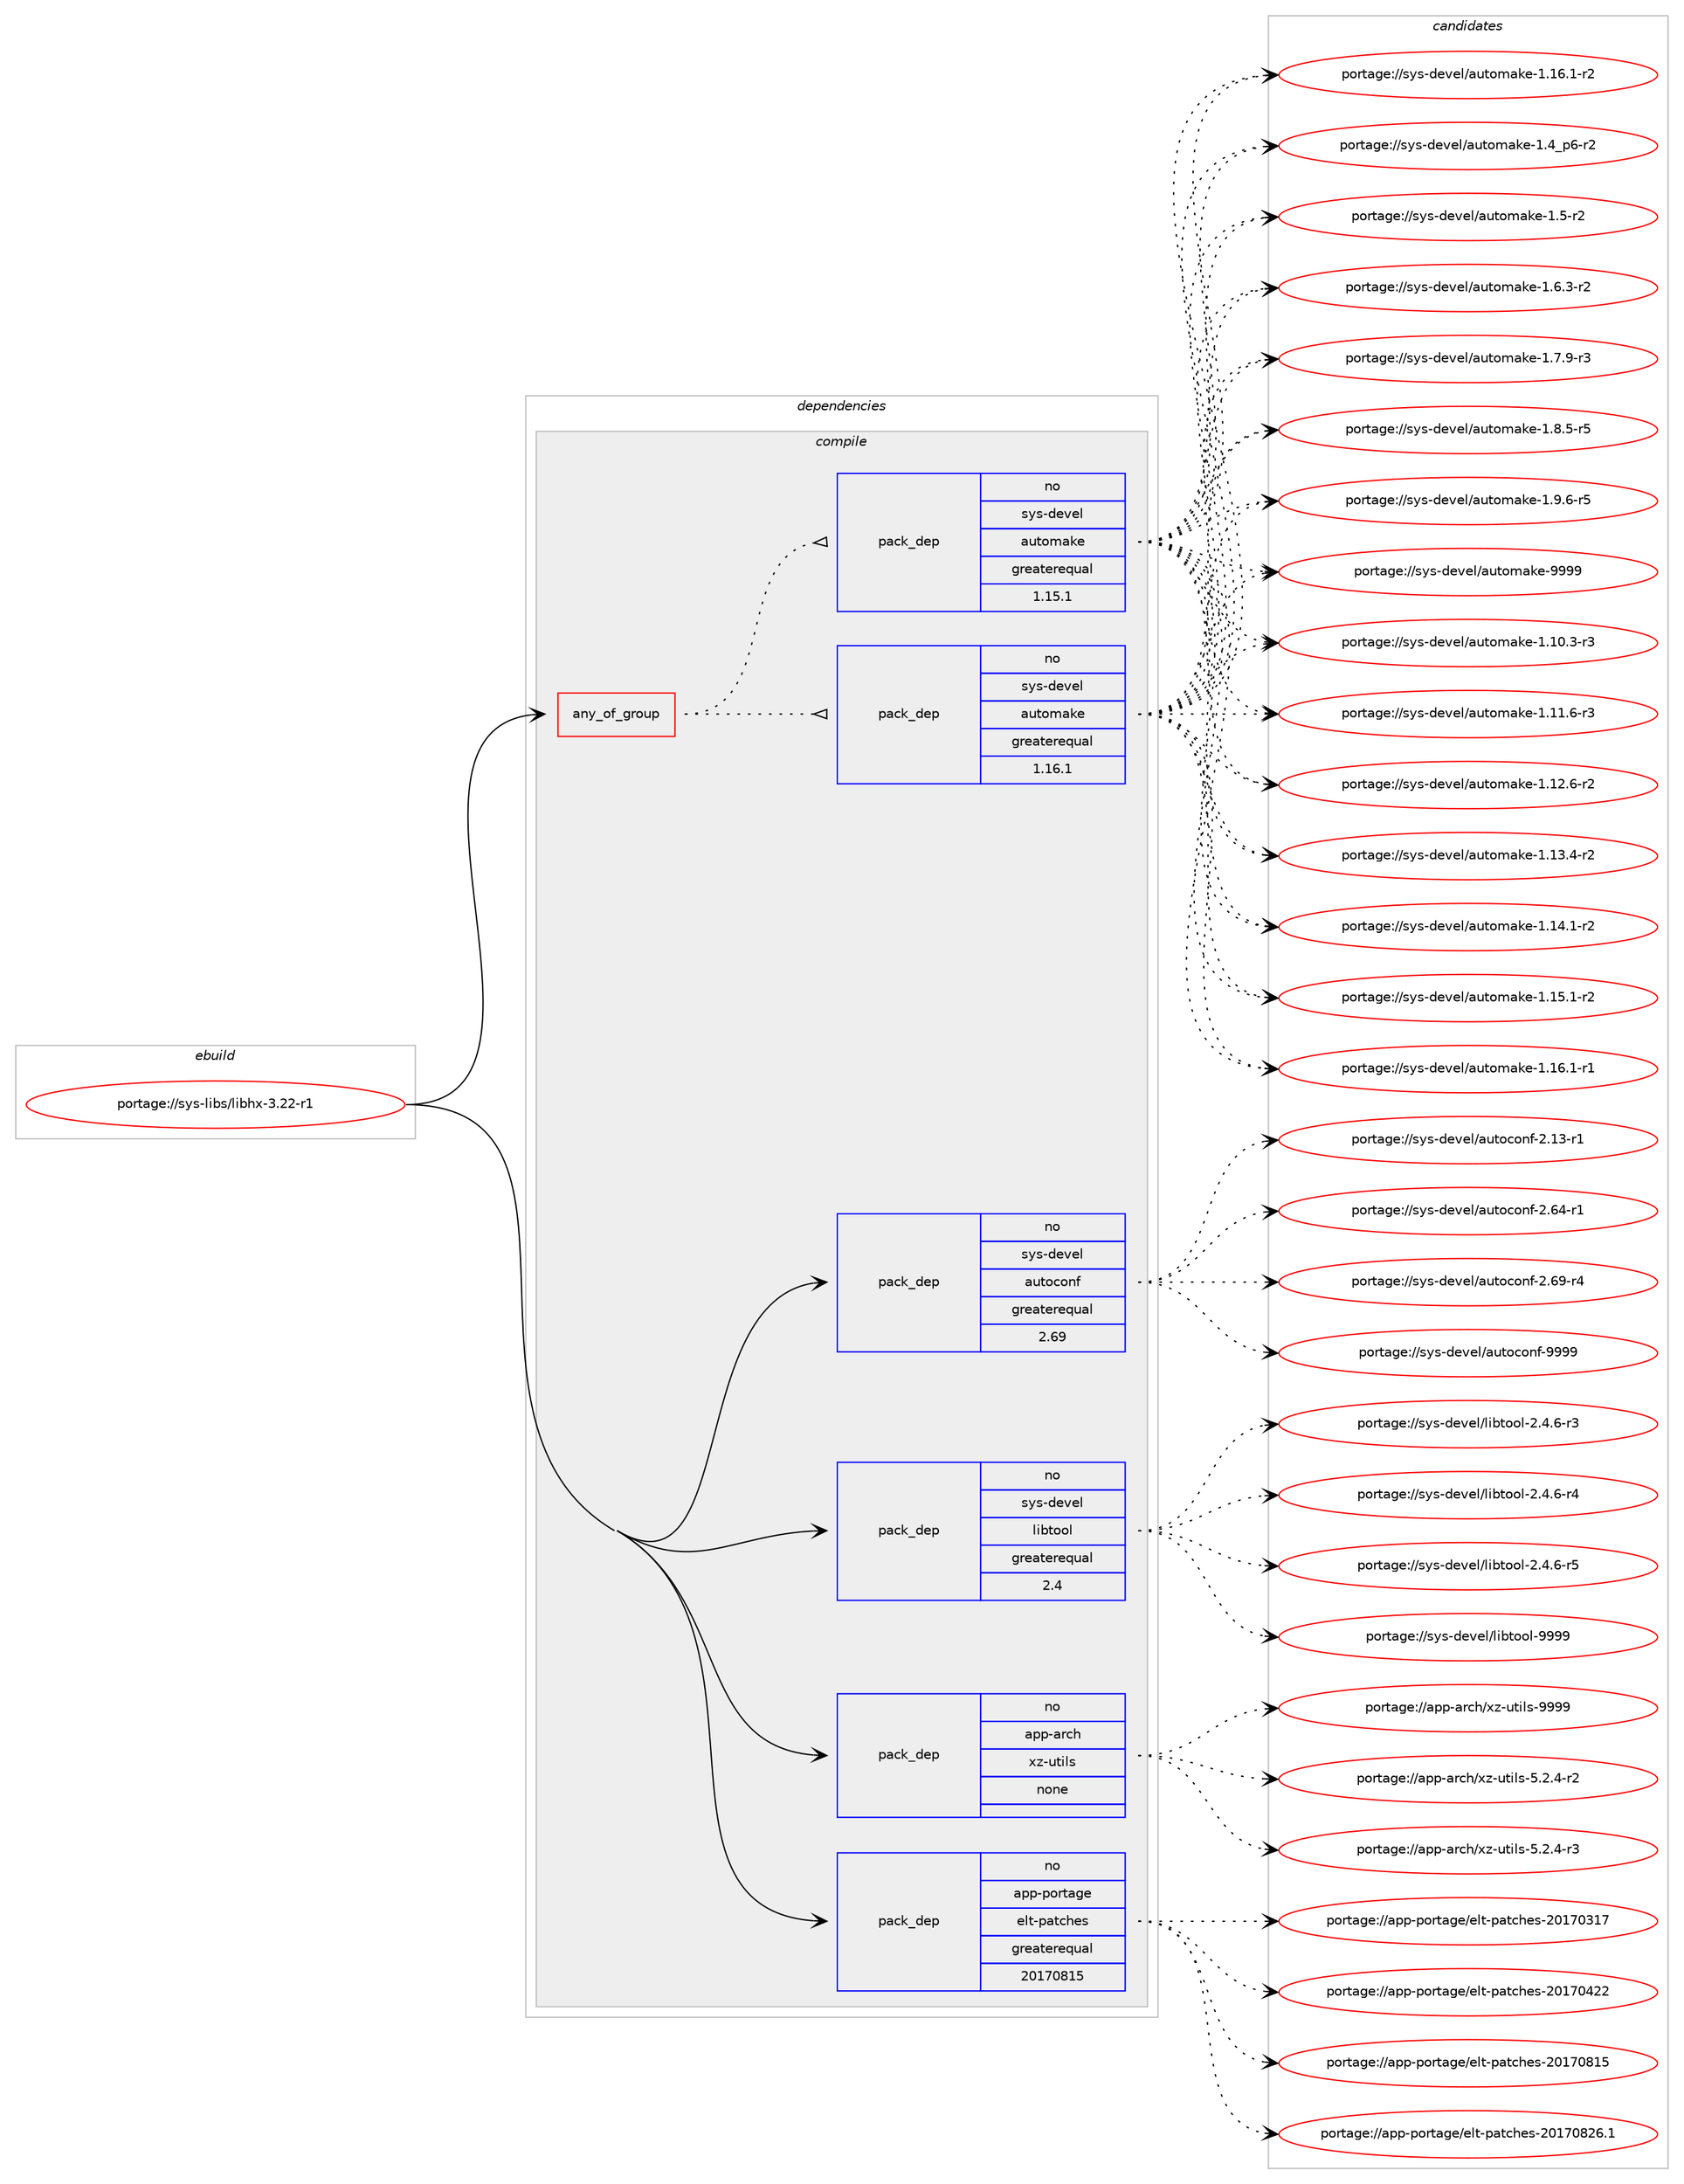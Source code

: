 digraph prolog {

# *************
# Graph options
# *************

newrank=true;
concentrate=true;
compound=true;
graph [rankdir=LR,fontname=Helvetica,fontsize=10,ranksep=1.5];#, ranksep=2.5, nodesep=0.2];
edge  [arrowhead=vee];
node  [fontname=Helvetica,fontsize=10];

# **********
# The ebuild
# **********

subgraph cluster_leftcol {
color=gray;
rank=same;
label=<<i>ebuild</i>>;
id [label="portage://sys-libs/libhx-3.22-r1", color=red, width=4, href="../sys-libs/libhx-3.22-r1.svg"];
}

# ****************
# The dependencies
# ****************

subgraph cluster_midcol {
color=gray;
label=<<i>dependencies</i>>;
subgraph cluster_compile {
fillcolor="#eeeeee";
style=filled;
label=<<i>compile</i>>;
subgraph any7017 {
dependency431405 [label=<<TABLE BORDER="0" CELLBORDER="1" CELLSPACING="0" CELLPADDING="4"><TR><TD CELLPADDING="10">any_of_group</TD></TR></TABLE>>, shape=none, color=red];subgraph pack319794 {
dependency431406 [label=<<TABLE BORDER="0" CELLBORDER="1" CELLSPACING="0" CELLPADDING="4" WIDTH="220"><TR><TD ROWSPAN="6" CELLPADDING="30">pack_dep</TD></TR><TR><TD WIDTH="110">no</TD></TR><TR><TD>sys-devel</TD></TR><TR><TD>automake</TD></TR><TR><TD>greaterequal</TD></TR><TR><TD>1.16.1</TD></TR></TABLE>>, shape=none, color=blue];
}
dependency431405:e -> dependency431406:w [weight=20,style="dotted",arrowhead="oinv"];
subgraph pack319795 {
dependency431407 [label=<<TABLE BORDER="0" CELLBORDER="1" CELLSPACING="0" CELLPADDING="4" WIDTH="220"><TR><TD ROWSPAN="6" CELLPADDING="30">pack_dep</TD></TR><TR><TD WIDTH="110">no</TD></TR><TR><TD>sys-devel</TD></TR><TR><TD>automake</TD></TR><TR><TD>greaterequal</TD></TR><TR><TD>1.15.1</TD></TR></TABLE>>, shape=none, color=blue];
}
dependency431405:e -> dependency431407:w [weight=20,style="dotted",arrowhead="oinv"];
}
id:e -> dependency431405:w [weight=20,style="solid",arrowhead="vee"];
subgraph pack319796 {
dependency431408 [label=<<TABLE BORDER="0" CELLBORDER="1" CELLSPACING="0" CELLPADDING="4" WIDTH="220"><TR><TD ROWSPAN="6" CELLPADDING="30">pack_dep</TD></TR><TR><TD WIDTH="110">no</TD></TR><TR><TD>app-arch</TD></TR><TR><TD>xz-utils</TD></TR><TR><TD>none</TD></TR><TR><TD></TD></TR></TABLE>>, shape=none, color=blue];
}
id:e -> dependency431408:w [weight=20,style="solid",arrowhead="vee"];
subgraph pack319797 {
dependency431409 [label=<<TABLE BORDER="0" CELLBORDER="1" CELLSPACING="0" CELLPADDING="4" WIDTH="220"><TR><TD ROWSPAN="6" CELLPADDING="30">pack_dep</TD></TR><TR><TD WIDTH="110">no</TD></TR><TR><TD>app-portage</TD></TR><TR><TD>elt-patches</TD></TR><TR><TD>greaterequal</TD></TR><TR><TD>20170815</TD></TR></TABLE>>, shape=none, color=blue];
}
id:e -> dependency431409:w [weight=20,style="solid",arrowhead="vee"];
subgraph pack319798 {
dependency431410 [label=<<TABLE BORDER="0" CELLBORDER="1" CELLSPACING="0" CELLPADDING="4" WIDTH="220"><TR><TD ROWSPAN="6" CELLPADDING="30">pack_dep</TD></TR><TR><TD WIDTH="110">no</TD></TR><TR><TD>sys-devel</TD></TR><TR><TD>autoconf</TD></TR><TR><TD>greaterequal</TD></TR><TR><TD>2.69</TD></TR></TABLE>>, shape=none, color=blue];
}
id:e -> dependency431410:w [weight=20,style="solid",arrowhead="vee"];
subgraph pack319799 {
dependency431411 [label=<<TABLE BORDER="0" CELLBORDER="1" CELLSPACING="0" CELLPADDING="4" WIDTH="220"><TR><TD ROWSPAN="6" CELLPADDING="30">pack_dep</TD></TR><TR><TD WIDTH="110">no</TD></TR><TR><TD>sys-devel</TD></TR><TR><TD>libtool</TD></TR><TR><TD>greaterequal</TD></TR><TR><TD>2.4</TD></TR></TABLE>>, shape=none, color=blue];
}
id:e -> dependency431411:w [weight=20,style="solid",arrowhead="vee"];
}
subgraph cluster_compileandrun {
fillcolor="#eeeeee";
style=filled;
label=<<i>compile and run</i>>;
}
subgraph cluster_run {
fillcolor="#eeeeee";
style=filled;
label=<<i>run</i>>;
}
}

# **************
# The candidates
# **************

subgraph cluster_choices {
rank=same;
color=gray;
label=<<i>candidates</i>>;

subgraph choice319794 {
color=black;
nodesep=1;
choiceportage11512111545100101118101108479711711611110997107101454946494846514511451 [label="portage://sys-devel/automake-1.10.3-r3", color=red, width=4,href="../sys-devel/automake-1.10.3-r3.svg"];
choiceportage11512111545100101118101108479711711611110997107101454946494946544511451 [label="portage://sys-devel/automake-1.11.6-r3", color=red, width=4,href="../sys-devel/automake-1.11.6-r3.svg"];
choiceportage11512111545100101118101108479711711611110997107101454946495046544511450 [label="portage://sys-devel/automake-1.12.6-r2", color=red, width=4,href="../sys-devel/automake-1.12.6-r2.svg"];
choiceportage11512111545100101118101108479711711611110997107101454946495146524511450 [label="portage://sys-devel/automake-1.13.4-r2", color=red, width=4,href="../sys-devel/automake-1.13.4-r2.svg"];
choiceportage11512111545100101118101108479711711611110997107101454946495246494511450 [label="portage://sys-devel/automake-1.14.1-r2", color=red, width=4,href="../sys-devel/automake-1.14.1-r2.svg"];
choiceportage11512111545100101118101108479711711611110997107101454946495346494511450 [label="portage://sys-devel/automake-1.15.1-r2", color=red, width=4,href="../sys-devel/automake-1.15.1-r2.svg"];
choiceportage11512111545100101118101108479711711611110997107101454946495446494511449 [label="portage://sys-devel/automake-1.16.1-r1", color=red, width=4,href="../sys-devel/automake-1.16.1-r1.svg"];
choiceportage11512111545100101118101108479711711611110997107101454946495446494511450 [label="portage://sys-devel/automake-1.16.1-r2", color=red, width=4,href="../sys-devel/automake-1.16.1-r2.svg"];
choiceportage115121115451001011181011084797117116111109971071014549465295112544511450 [label="portage://sys-devel/automake-1.4_p6-r2", color=red, width=4,href="../sys-devel/automake-1.4_p6-r2.svg"];
choiceportage11512111545100101118101108479711711611110997107101454946534511450 [label="portage://sys-devel/automake-1.5-r2", color=red, width=4,href="../sys-devel/automake-1.5-r2.svg"];
choiceportage115121115451001011181011084797117116111109971071014549465446514511450 [label="portage://sys-devel/automake-1.6.3-r2", color=red, width=4,href="../sys-devel/automake-1.6.3-r2.svg"];
choiceportage115121115451001011181011084797117116111109971071014549465546574511451 [label="portage://sys-devel/automake-1.7.9-r3", color=red, width=4,href="../sys-devel/automake-1.7.9-r3.svg"];
choiceportage115121115451001011181011084797117116111109971071014549465646534511453 [label="portage://sys-devel/automake-1.8.5-r5", color=red, width=4,href="../sys-devel/automake-1.8.5-r5.svg"];
choiceportage115121115451001011181011084797117116111109971071014549465746544511453 [label="portage://sys-devel/automake-1.9.6-r5", color=red, width=4,href="../sys-devel/automake-1.9.6-r5.svg"];
choiceportage115121115451001011181011084797117116111109971071014557575757 [label="portage://sys-devel/automake-9999", color=red, width=4,href="../sys-devel/automake-9999.svg"];
dependency431406:e -> choiceportage11512111545100101118101108479711711611110997107101454946494846514511451:w [style=dotted,weight="100"];
dependency431406:e -> choiceportage11512111545100101118101108479711711611110997107101454946494946544511451:w [style=dotted,weight="100"];
dependency431406:e -> choiceportage11512111545100101118101108479711711611110997107101454946495046544511450:w [style=dotted,weight="100"];
dependency431406:e -> choiceportage11512111545100101118101108479711711611110997107101454946495146524511450:w [style=dotted,weight="100"];
dependency431406:e -> choiceportage11512111545100101118101108479711711611110997107101454946495246494511450:w [style=dotted,weight="100"];
dependency431406:e -> choiceportage11512111545100101118101108479711711611110997107101454946495346494511450:w [style=dotted,weight="100"];
dependency431406:e -> choiceportage11512111545100101118101108479711711611110997107101454946495446494511449:w [style=dotted,weight="100"];
dependency431406:e -> choiceportage11512111545100101118101108479711711611110997107101454946495446494511450:w [style=dotted,weight="100"];
dependency431406:e -> choiceportage115121115451001011181011084797117116111109971071014549465295112544511450:w [style=dotted,weight="100"];
dependency431406:e -> choiceportage11512111545100101118101108479711711611110997107101454946534511450:w [style=dotted,weight="100"];
dependency431406:e -> choiceportage115121115451001011181011084797117116111109971071014549465446514511450:w [style=dotted,weight="100"];
dependency431406:e -> choiceportage115121115451001011181011084797117116111109971071014549465546574511451:w [style=dotted,weight="100"];
dependency431406:e -> choiceportage115121115451001011181011084797117116111109971071014549465646534511453:w [style=dotted,weight="100"];
dependency431406:e -> choiceportage115121115451001011181011084797117116111109971071014549465746544511453:w [style=dotted,weight="100"];
dependency431406:e -> choiceportage115121115451001011181011084797117116111109971071014557575757:w [style=dotted,weight="100"];
}
subgraph choice319795 {
color=black;
nodesep=1;
choiceportage11512111545100101118101108479711711611110997107101454946494846514511451 [label="portage://sys-devel/automake-1.10.3-r3", color=red, width=4,href="../sys-devel/automake-1.10.3-r3.svg"];
choiceportage11512111545100101118101108479711711611110997107101454946494946544511451 [label="portage://sys-devel/automake-1.11.6-r3", color=red, width=4,href="../sys-devel/automake-1.11.6-r3.svg"];
choiceportage11512111545100101118101108479711711611110997107101454946495046544511450 [label="portage://sys-devel/automake-1.12.6-r2", color=red, width=4,href="../sys-devel/automake-1.12.6-r2.svg"];
choiceportage11512111545100101118101108479711711611110997107101454946495146524511450 [label="portage://sys-devel/automake-1.13.4-r2", color=red, width=4,href="../sys-devel/automake-1.13.4-r2.svg"];
choiceportage11512111545100101118101108479711711611110997107101454946495246494511450 [label="portage://sys-devel/automake-1.14.1-r2", color=red, width=4,href="../sys-devel/automake-1.14.1-r2.svg"];
choiceportage11512111545100101118101108479711711611110997107101454946495346494511450 [label="portage://sys-devel/automake-1.15.1-r2", color=red, width=4,href="../sys-devel/automake-1.15.1-r2.svg"];
choiceportage11512111545100101118101108479711711611110997107101454946495446494511449 [label="portage://sys-devel/automake-1.16.1-r1", color=red, width=4,href="../sys-devel/automake-1.16.1-r1.svg"];
choiceportage11512111545100101118101108479711711611110997107101454946495446494511450 [label="portage://sys-devel/automake-1.16.1-r2", color=red, width=4,href="../sys-devel/automake-1.16.1-r2.svg"];
choiceportage115121115451001011181011084797117116111109971071014549465295112544511450 [label="portage://sys-devel/automake-1.4_p6-r2", color=red, width=4,href="../sys-devel/automake-1.4_p6-r2.svg"];
choiceportage11512111545100101118101108479711711611110997107101454946534511450 [label="portage://sys-devel/automake-1.5-r2", color=red, width=4,href="../sys-devel/automake-1.5-r2.svg"];
choiceportage115121115451001011181011084797117116111109971071014549465446514511450 [label="portage://sys-devel/automake-1.6.3-r2", color=red, width=4,href="../sys-devel/automake-1.6.3-r2.svg"];
choiceportage115121115451001011181011084797117116111109971071014549465546574511451 [label="portage://sys-devel/automake-1.7.9-r3", color=red, width=4,href="../sys-devel/automake-1.7.9-r3.svg"];
choiceportage115121115451001011181011084797117116111109971071014549465646534511453 [label="portage://sys-devel/automake-1.8.5-r5", color=red, width=4,href="../sys-devel/automake-1.8.5-r5.svg"];
choiceportage115121115451001011181011084797117116111109971071014549465746544511453 [label="portage://sys-devel/automake-1.9.6-r5", color=red, width=4,href="../sys-devel/automake-1.9.6-r5.svg"];
choiceportage115121115451001011181011084797117116111109971071014557575757 [label="portage://sys-devel/automake-9999", color=red, width=4,href="../sys-devel/automake-9999.svg"];
dependency431407:e -> choiceportage11512111545100101118101108479711711611110997107101454946494846514511451:w [style=dotted,weight="100"];
dependency431407:e -> choiceportage11512111545100101118101108479711711611110997107101454946494946544511451:w [style=dotted,weight="100"];
dependency431407:e -> choiceportage11512111545100101118101108479711711611110997107101454946495046544511450:w [style=dotted,weight="100"];
dependency431407:e -> choiceportage11512111545100101118101108479711711611110997107101454946495146524511450:w [style=dotted,weight="100"];
dependency431407:e -> choiceportage11512111545100101118101108479711711611110997107101454946495246494511450:w [style=dotted,weight="100"];
dependency431407:e -> choiceportage11512111545100101118101108479711711611110997107101454946495346494511450:w [style=dotted,weight="100"];
dependency431407:e -> choiceportage11512111545100101118101108479711711611110997107101454946495446494511449:w [style=dotted,weight="100"];
dependency431407:e -> choiceportage11512111545100101118101108479711711611110997107101454946495446494511450:w [style=dotted,weight="100"];
dependency431407:e -> choiceportage115121115451001011181011084797117116111109971071014549465295112544511450:w [style=dotted,weight="100"];
dependency431407:e -> choiceportage11512111545100101118101108479711711611110997107101454946534511450:w [style=dotted,weight="100"];
dependency431407:e -> choiceportage115121115451001011181011084797117116111109971071014549465446514511450:w [style=dotted,weight="100"];
dependency431407:e -> choiceportage115121115451001011181011084797117116111109971071014549465546574511451:w [style=dotted,weight="100"];
dependency431407:e -> choiceportage115121115451001011181011084797117116111109971071014549465646534511453:w [style=dotted,weight="100"];
dependency431407:e -> choiceportage115121115451001011181011084797117116111109971071014549465746544511453:w [style=dotted,weight="100"];
dependency431407:e -> choiceportage115121115451001011181011084797117116111109971071014557575757:w [style=dotted,weight="100"];
}
subgraph choice319796 {
color=black;
nodesep=1;
choiceportage9711211245971149910447120122451171161051081154553465046524511450 [label="portage://app-arch/xz-utils-5.2.4-r2", color=red, width=4,href="../app-arch/xz-utils-5.2.4-r2.svg"];
choiceportage9711211245971149910447120122451171161051081154553465046524511451 [label="portage://app-arch/xz-utils-5.2.4-r3", color=red, width=4,href="../app-arch/xz-utils-5.2.4-r3.svg"];
choiceportage9711211245971149910447120122451171161051081154557575757 [label="portage://app-arch/xz-utils-9999", color=red, width=4,href="../app-arch/xz-utils-9999.svg"];
dependency431408:e -> choiceportage9711211245971149910447120122451171161051081154553465046524511450:w [style=dotted,weight="100"];
dependency431408:e -> choiceportage9711211245971149910447120122451171161051081154553465046524511451:w [style=dotted,weight="100"];
dependency431408:e -> choiceportage9711211245971149910447120122451171161051081154557575757:w [style=dotted,weight="100"];
}
subgraph choice319797 {
color=black;
nodesep=1;
choiceportage97112112451121111141169710310147101108116451129711699104101115455048495548514955 [label="portage://app-portage/elt-patches-20170317", color=red, width=4,href="../app-portage/elt-patches-20170317.svg"];
choiceportage97112112451121111141169710310147101108116451129711699104101115455048495548525050 [label="portage://app-portage/elt-patches-20170422", color=red, width=4,href="../app-portage/elt-patches-20170422.svg"];
choiceportage97112112451121111141169710310147101108116451129711699104101115455048495548564953 [label="portage://app-portage/elt-patches-20170815", color=red, width=4,href="../app-portage/elt-patches-20170815.svg"];
choiceportage971121124511211111411697103101471011081164511297116991041011154550484955485650544649 [label="portage://app-portage/elt-patches-20170826.1", color=red, width=4,href="../app-portage/elt-patches-20170826.1.svg"];
dependency431409:e -> choiceportage97112112451121111141169710310147101108116451129711699104101115455048495548514955:w [style=dotted,weight="100"];
dependency431409:e -> choiceportage97112112451121111141169710310147101108116451129711699104101115455048495548525050:w [style=dotted,weight="100"];
dependency431409:e -> choiceportage97112112451121111141169710310147101108116451129711699104101115455048495548564953:w [style=dotted,weight="100"];
dependency431409:e -> choiceportage971121124511211111411697103101471011081164511297116991041011154550484955485650544649:w [style=dotted,weight="100"];
}
subgraph choice319798 {
color=black;
nodesep=1;
choiceportage1151211154510010111810110847971171161119911111010245504649514511449 [label="portage://sys-devel/autoconf-2.13-r1", color=red, width=4,href="../sys-devel/autoconf-2.13-r1.svg"];
choiceportage1151211154510010111810110847971171161119911111010245504654524511449 [label="portage://sys-devel/autoconf-2.64-r1", color=red, width=4,href="../sys-devel/autoconf-2.64-r1.svg"];
choiceportage1151211154510010111810110847971171161119911111010245504654574511452 [label="portage://sys-devel/autoconf-2.69-r4", color=red, width=4,href="../sys-devel/autoconf-2.69-r4.svg"];
choiceportage115121115451001011181011084797117116111991111101024557575757 [label="portage://sys-devel/autoconf-9999", color=red, width=4,href="../sys-devel/autoconf-9999.svg"];
dependency431410:e -> choiceportage1151211154510010111810110847971171161119911111010245504649514511449:w [style=dotted,weight="100"];
dependency431410:e -> choiceportage1151211154510010111810110847971171161119911111010245504654524511449:w [style=dotted,weight="100"];
dependency431410:e -> choiceportage1151211154510010111810110847971171161119911111010245504654574511452:w [style=dotted,weight="100"];
dependency431410:e -> choiceportage115121115451001011181011084797117116111991111101024557575757:w [style=dotted,weight="100"];
}
subgraph choice319799 {
color=black;
nodesep=1;
choiceportage1151211154510010111810110847108105981161111111084550465246544511451 [label="portage://sys-devel/libtool-2.4.6-r3", color=red, width=4,href="../sys-devel/libtool-2.4.6-r3.svg"];
choiceportage1151211154510010111810110847108105981161111111084550465246544511452 [label="portage://sys-devel/libtool-2.4.6-r4", color=red, width=4,href="../sys-devel/libtool-2.4.6-r4.svg"];
choiceportage1151211154510010111810110847108105981161111111084550465246544511453 [label="portage://sys-devel/libtool-2.4.6-r5", color=red, width=4,href="../sys-devel/libtool-2.4.6-r5.svg"];
choiceportage1151211154510010111810110847108105981161111111084557575757 [label="portage://sys-devel/libtool-9999", color=red, width=4,href="../sys-devel/libtool-9999.svg"];
dependency431411:e -> choiceportage1151211154510010111810110847108105981161111111084550465246544511451:w [style=dotted,weight="100"];
dependency431411:e -> choiceportage1151211154510010111810110847108105981161111111084550465246544511452:w [style=dotted,weight="100"];
dependency431411:e -> choiceportage1151211154510010111810110847108105981161111111084550465246544511453:w [style=dotted,weight="100"];
dependency431411:e -> choiceportage1151211154510010111810110847108105981161111111084557575757:w [style=dotted,weight="100"];
}
}

}
